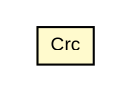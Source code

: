 #!/usr/local/bin/dot
#
# Class diagram 
# Generated by UMLGraph version R5_7_2-3-gee82a7 (http://www.umlgraph.org/)
#

digraph G {
	edge [fontname="arial",fontsize=10,labelfontname="arial",labelfontsize=10];
	node [fontname="arial",fontsize=10,shape=plaintext];
	nodesep=0.25;
	ranksep=0.5;
	// com.st.st25sdk.Crc
	c5089 [label=<<table title="com.st.st25sdk.Crc" border="0" cellborder="1" cellspacing="0" cellpadding="2" port="p" bgcolor="lemonChiffon" href="./Crc.html">
		<tr><td><table border="0" cellspacing="0" cellpadding="1">
<tr><td align="center" balign="center"> Crc </td></tr>
		</table></td></tr>
		</table>>, URL="./Crc.html", fontname="arial", fontcolor="black", fontsize=9.0];
}

